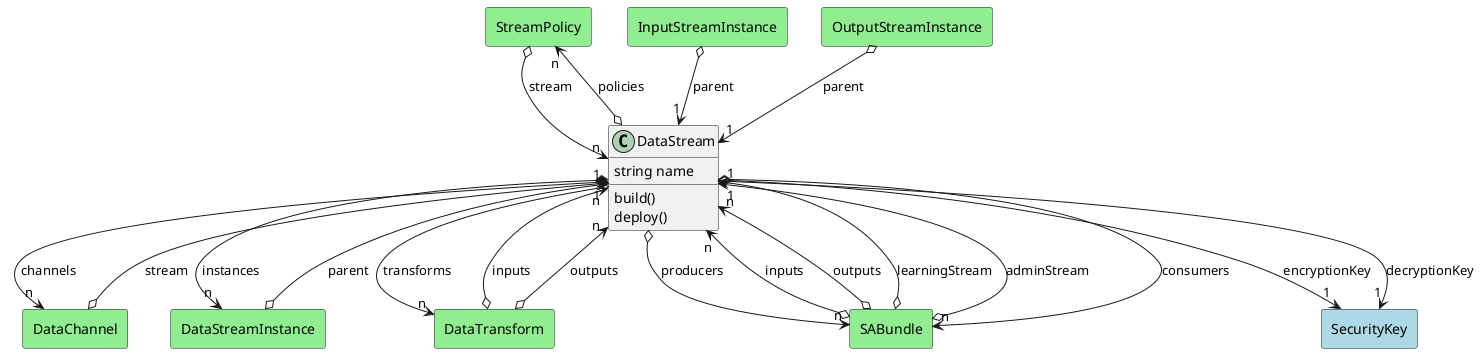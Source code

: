 @startuml

class "DataStream" as Model {
 string name

 build()
 deploy()
 
}

rectangle "StreamPolicy" as StreamPolicy #lightblue {
}

Model o--> "n" StreamPolicy : policies


rectangle "DataChannel" as DataChannel #lightblue {
}

Model *--> "n" DataChannel : channels


rectangle "DataStreamInstance" as DataStreamInstance #lightblue {
}

Model *--> "n" DataStreamInstance : instances


rectangle "DataTransform" as DataTransform #lightblue {
}

Model o--> "n" DataTransform : transforms


rectangle "SABundle" as SABundle #lightblue {
}

Model o--> "n" SABundle : consumers


rectangle "SABundle" as SABundle #lightblue {
}

Model o--> "n" SABundle : producers


rectangle "SecurityKey" as SecurityKey #lightblue {
}

Model o--> "1" SecurityKey : encryptionKey


rectangle "SecurityKey" as SecurityKey #lightblue {
}

Model o--> "1" SecurityKey : decryptionKey




    rectangle "DataChannel" as DataChannel #lightgreen {
    }
    
        DataChannel   o--> "1" Model : "stream"
    
    rectangle "DataStreamInstance" as DataStreamInstance #lightgreen {
    }
    
        DataStreamInstance   o--> "1" Model : "parent"
    
    rectangle "StreamPolicy" as StreamPolicy #lightgreen {
    }
    
        StreamPolicy   o--> "n" Model : "stream"
    
    rectangle "DataTransform" as DataTransform #lightgreen {
    }
    
        DataTransform   o--> "n" Model : "inputs"
    
    rectangle "DataTransform" as DataTransform #lightgreen {
    }
    
        DataTransform   o--> "n" Model : "outputs"
    
    rectangle "SABundle" as SABundle #lightgreen {
    }
    
        SABundle   o--> "n" Model : "inputs"
    
    rectangle "SABundle" as SABundle #lightgreen {
    }
    
        SABundle   o--> "n" Model : "outputs"
    
    rectangle "SABundle" as SABundle #lightgreen {
    }
    
        SABundle   o--> "1" Model : "learningStream"
    
    rectangle "SABundle" as SABundle #lightgreen {
    }
    
        SABundle   o--> "1" Model : "adminStream"
    
    rectangle "InputStreamInstance" as InputStreamInstance #lightgreen {
    }
    
        InputStreamInstance   o--> "1" Model : "parent"
    
    rectangle "OutputStreamInstance" as OutputStreamInstance #lightgreen {
    }
    
        OutputStreamInstance   o--> "1" Model : "parent"
    

@enduml
